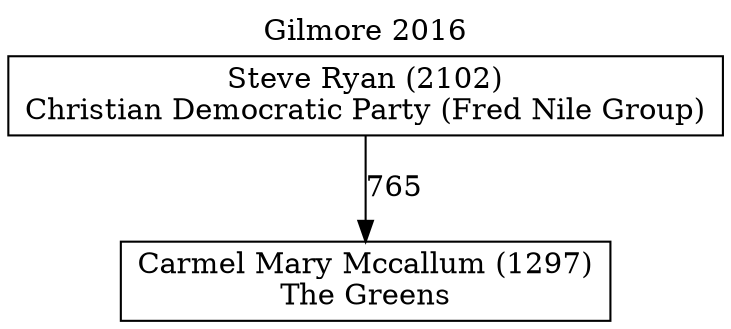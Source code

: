 // House preference flow
digraph "Carmel Mary Mccallum (1297)_Gilmore_2016" {
	graph [label="Gilmore 2016" labelloc=t mclimit=10]
	node [shape=box]
	"Steve Ryan (2102)" [label="Steve Ryan (2102)
Christian Democratic Party (Fred Nile Group)"]
	"Carmel Mary Mccallum (1297)" [label="Carmel Mary Mccallum (1297)
The Greens"]
	"Steve Ryan (2102)" -> "Carmel Mary Mccallum (1297)" [label=765]
}
